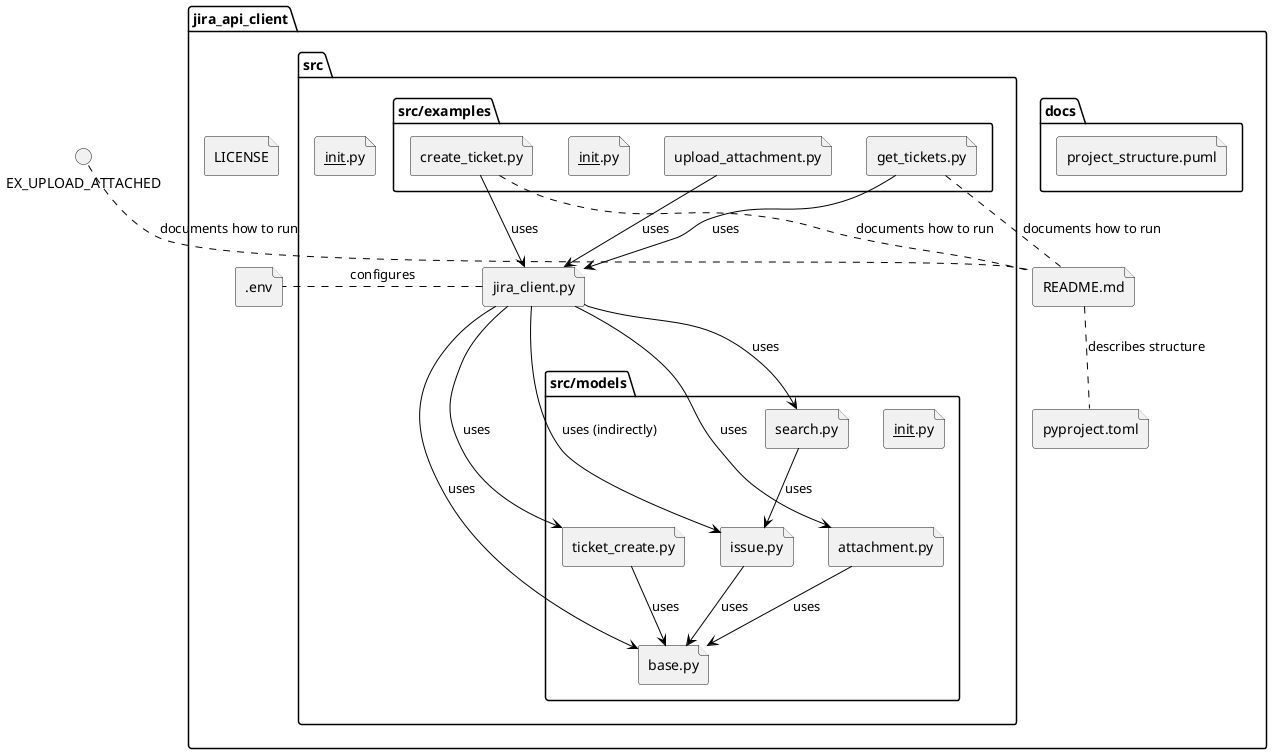 @startuml
!define SRC_DIR src
!define MODELS_DIR SRC_DIR/models
!define EXAMPLES_DIR SRC_DIR/examples

skinparam monochrome true
skinparam shadowing false
skinparam class {
    BorderColor black
    ArrowColor black
}

folder "jira_api_client" {
    file "README.md" as README
    file "pyproject.toml" as PYPROJECT
    file ".env" as ENV
    file "LICENSE" as LICENSE

    folder "docs" {
        file "project_structure.puml" as PUML_DIAGRAM
    }

    folder "SRC_DIR" as SRC {
        file "jira_client.py" as JIRA_CLIENT
        file "__init__.py" as SRC_INIT

        folder "MODELS_DIR" as MODELS {
            file "__init__.py" as MODELS_INIT
            file "base.py" as MODELS_BASE
            file "issue.py" as MODELS_ISSUE
            file "search.py" as MODELS_SEARCH
            file "ticket_create.py" as MODELS_TICKET_CREATE
            file "attachment.py" as MODELS_ATTACHMENT
        }

        folder "EXAMPLES_DIR" as EXAMPLES {
            file "__init__.py" as EXAMPLES_INIT
            file "get_tickets.py" as EX_GET_TICKETS
            file "create_ticket.py" as EX_CREATE_TICKET
            file "upload_attachment.py" as EX_UPLOAD_ATTACHMENT
        }
    }
}

' 依存関係の定義
' ---

' --- 例からクライアントへの利用 ---
EX_GET_TICKETS --> JIRA_CLIENT : uses
EX_CREATE_TICKET --> JIRA_CLIENT : uses
EX_UPLOAD_ATTACHMENT --> JIRA_CLIENT : uses

' --- クライアントからモデルへの利用 ---
JIRA_CLIENT --> MODELS_BASE : uses
JIRA_CLIENT --> MODELS_SEARCH : uses
JIRA_CLIENT --> MODELS_TICKET_CREATE : uses
JIRA_CLIENT --> MODELS_ATTACHMENT : uses
JIRA_CLIENT --> MODELS_ISSUE : uses (indirectly)

' --- モデル間の依存関係 ---
MODELS_ISSUE --> MODELS_BASE : uses
MODELS_SEARCH --> MODELS_ISSUE : uses
MODELS_TICKET_CREATE --> MODELS_BASE : uses
MODELS_ATTACHMENT --> MODELS_BASE : uses


' --- 環境変数と設定 ---
ENV .left. JIRA_CLIENT : configures

' --- 実行方法 ---
PYPROJECT .up. README : describes structure
README .up. EX_GET_TICKETS : documents how to run
README .up. EX_CREATE_TICKET : documents how to run
README .up. EX_UPLOAD_ATTACHED : documents how to run

@enduml